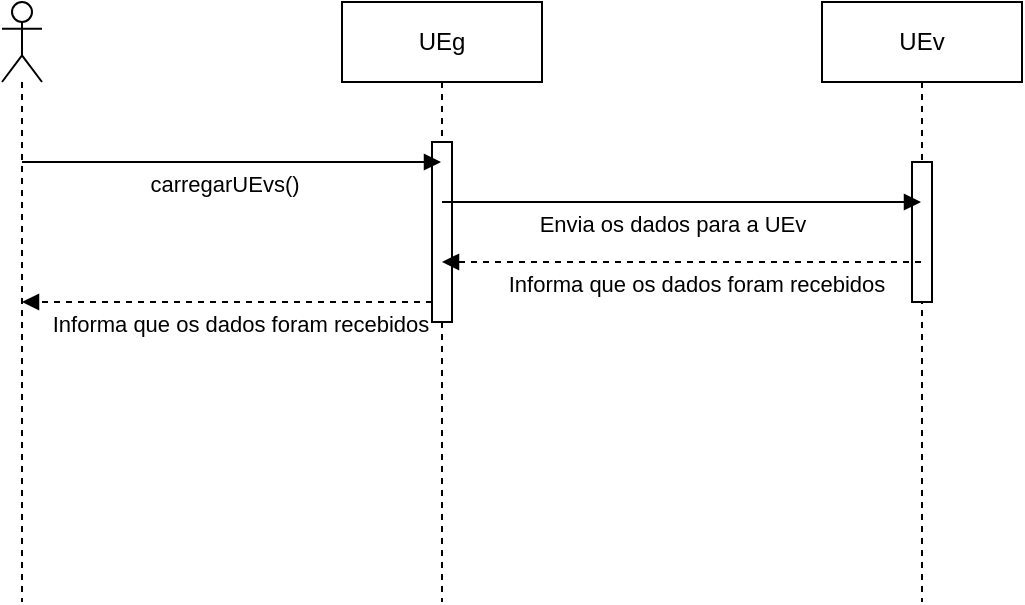 <mxfile version="28.2.0">
  <diagram name="Página-1" id="8GAIasqNKDqlvOFMU39a">
    <mxGraphModel dx="1042" dy="562" grid="1" gridSize="10" guides="1" tooltips="1" connect="1" arrows="1" fold="1" page="1" pageScale="1" pageWidth="827" pageHeight="1169" math="0" shadow="0">
      <root>
        <mxCell id="0" />
        <mxCell id="1" parent="0" />
        <mxCell id="tZfU85g3cEi9jVmKF5AN-1" value="&lt;div&gt;&lt;br&gt;&lt;/div&gt;" style="shape=umlLifeline;perimeter=lifelinePerimeter;whiteSpace=wrap;html=1;container=1;dropTarget=0;collapsible=0;recursiveResize=0;outlineConnect=0;portConstraint=eastwest;newEdgeStyle={&quot;curved&quot;:0,&quot;rounded&quot;:0};participant=umlActor;size=40;" vertex="1" parent="1">
          <mxGeometry x="100" y="120" width="20" height="300" as="geometry" />
        </mxCell>
        <mxCell id="tZfU85g3cEi9jVmKF5AN-2" value="UEg" style="shape=umlLifeline;perimeter=lifelinePerimeter;whiteSpace=wrap;html=1;container=1;dropTarget=0;collapsible=0;recursiveResize=0;outlineConnect=0;portConstraint=eastwest;newEdgeStyle={&quot;curved&quot;:0,&quot;rounded&quot;:0};" vertex="1" parent="1">
          <mxGeometry x="270" y="120" width="100" height="300" as="geometry" />
        </mxCell>
        <mxCell id="tZfU85g3cEi9jVmKF5AN-6" value="" style="html=1;points=[[0,0,0,0,5],[0,1,0,0,-5],[1,0,0,0,5],[1,1,0,0,-5]];perimeter=orthogonalPerimeter;outlineConnect=0;targetShapes=umlLifeline;portConstraint=eastwest;newEdgeStyle={&quot;curved&quot;:0,&quot;rounded&quot;:0};" vertex="1" parent="tZfU85g3cEi9jVmKF5AN-2">
          <mxGeometry x="45" y="70" width="10" height="90" as="geometry" />
        </mxCell>
        <mxCell id="tZfU85g3cEi9jVmKF5AN-3" value="UEv" style="shape=umlLifeline;perimeter=lifelinePerimeter;whiteSpace=wrap;html=1;container=1;dropTarget=0;collapsible=0;recursiveResize=0;outlineConnect=0;portConstraint=eastwest;newEdgeStyle={&quot;curved&quot;:0,&quot;rounded&quot;:0};" vertex="1" parent="1">
          <mxGeometry x="510" y="120" width="100" height="300" as="geometry" />
        </mxCell>
        <mxCell id="tZfU85g3cEi9jVmKF5AN-8" value="" style="html=1;points=[[0,0,0,0,5],[0,1,0,0,-5],[1,0,0,0,5],[1,1,0,0,-5]];perimeter=orthogonalPerimeter;outlineConnect=0;targetShapes=umlLifeline;portConstraint=eastwest;newEdgeStyle={&quot;curved&quot;:0,&quot;rounded&quot;:0};" vertex="1" parent="tZfU85g3cEi9jVmKF5AN-3">
          <mxGeometry x="45" y="80" width="10" height="70" as="geometry" />
        </mxCell>
        <mxCell id="tZfU85g3cEi9jVmKF5AN-4" value="carregarUEvs()" style="html=1;verticalAlign=bottom;endArrow=block;curved=0;rounded=0;" edge="1" parent="1" source="tZfU85g3cEi9jVmKF5AN-1" target="tZfU85g3cEi9jVmKF5AN-2">
          <mxGeometry x="-0.047" y="-20" width="80" relative="1" as="geometry">
            <mxPoint x="370" y="290" as="sourcePoint" />
            <mxPoint x="450" y="290" as="targetPoint" />
            <Array as="points">
              <mxPoint x="210" y="200" />
            </Array>
            <mxPoint x="1" as="offset" />
          </mxGeometry>
        </mxCell>
        <mxCell id="tZfU85g3cEi9jVmKF5AN-5" value="Envia os dados para a UEv" style="html=1;verticalAlign=bottom;endArrow=block;curved=0;rounded=0;" edge="1" parent="1" source="tZfU85g3cEi9jVmKF5AN-2" target="tZfU85g3cEi9jVmKF5AN-3">
          <mxGeometry x="-0.047" y="-20" width="80" relative="1" as="geometry">
            <mxPoint x="140" y="200" as="sourcePoint" />
            <mxPoint x="330" y="200" as="targetPoint" />
            <Array as="points">
              <mxPoint x="420" y="220" />
            </Array>
            <mxPoint x="1" as="offset" />
          </mxGeometry>
        </mxCell>
        <mxCell id="tZfU85g3cEi9jVmKF5AN-7" value="Informa que os dados foram recebidos" style="html=1;verticalAlign=bottom;endArrow=block;curved=0;rounded=0;dashed=1;" edge="1" parent="1" source="tZfU85g3cEi9jVmKF5AN-3" target="tZfU85g3cEi9jVmKF5AN-2">
          <mxGeometry x="-0.048" y="20" width="80" relative="1" as="geometry">
            <mxPoint x="370" y="290" as="sourcePoint" />
            <mxPoint x="450" y="290" as="targetPoint" />
            <Array as="points">
              <mxPoint x="420" y="250" />
            </Array>
            <mxPoint x="1" as="offset" />
          </mxGeometry>
        </mxCell>
        <mxCell id="tZfU85g3cEi9jVmKF5AN-9" value="Informa que os dados foram recebidos" style="html=1;verticalAlign=bottom;endArrow=block;curved=0;rounded=0;dashed=1;" edge="1" parent="1" source="tZfU85g3cEi9jVmKF5AN-6" target="tZfU85g3cEi9jVmKF5AN-1">
          <mxGeometry x="-0.048" y="20" width="80" relative="1" as="geometry">
            <mxPoint x="600" y="240" as="sourcePoint" />
            <mxPoint x="370" y="240" as="targetPoint" />
            <Array as="points">
              <mxPoint x="140" y="270" />
            </Array>
            <mxPoint x="1" as="offset" />
          </mxGeometry>
        </mxCell>
      </root>
    </mxGraphModel>
  </diagram>
</mxfile>
